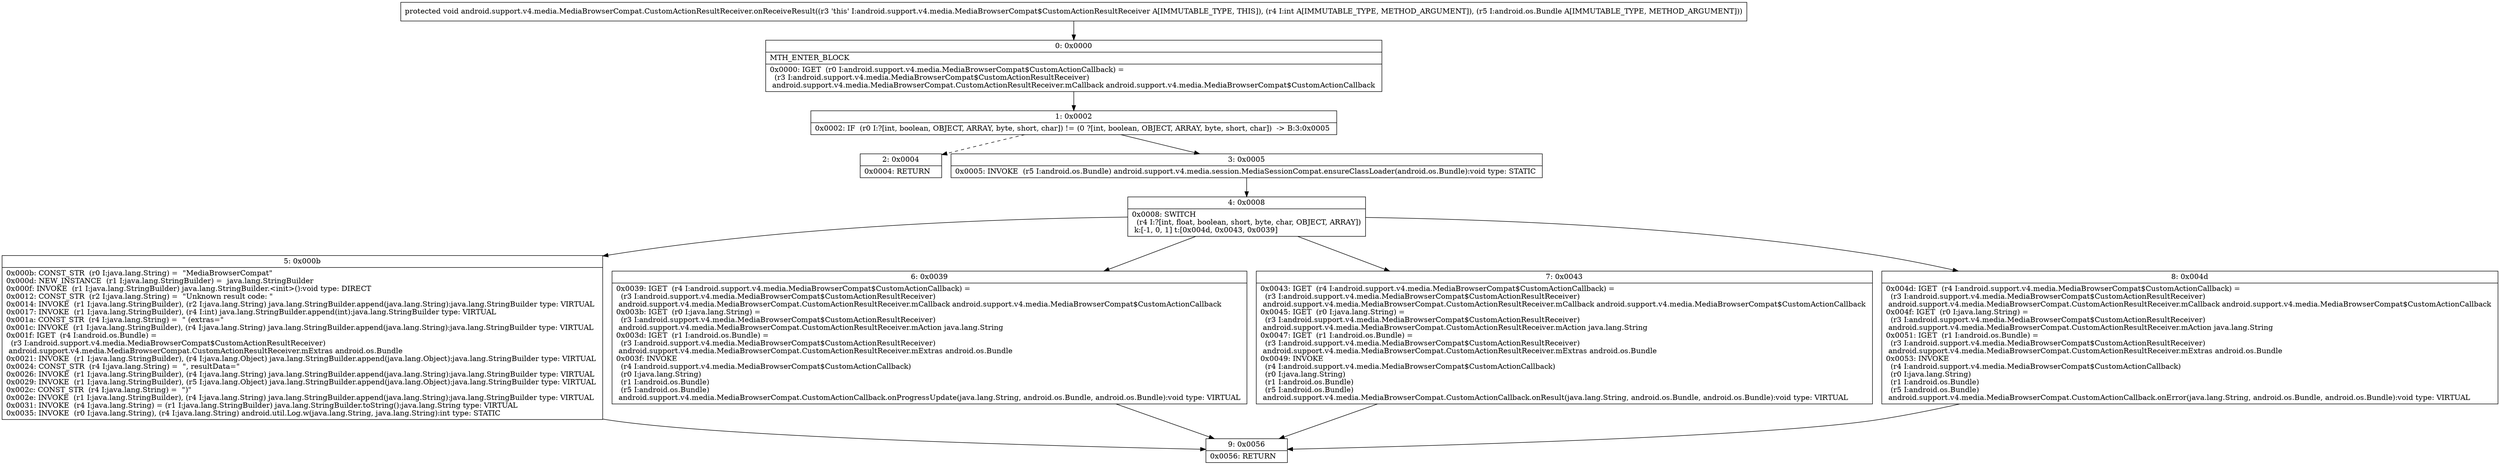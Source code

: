 digraph "CFG forandroid.support.v4.media.MediaBrowserCompat.CustomActionResultReceiver.onReceiveResult(ILandroid\/os\/Bundle;)V" {
Node_0 [shape=record,label="{0\:\ 0x0000|MTH_ENTER_BLOCK\l|0x0000: IGET  (r0 I:android.support.v4.media.MediaBrowserCompat$CustomActionCallback) = \l  (r3 I:android.support.v4.media.MediaBrowserCompat$CustomActionResultReceiver)\l android.support.v4.media.MediaBrowserCompat.CustomActionResultReceiver.mCallback android.support.v4.media.MediaBrowserCompat$CustomActionCallback \l}"];
Node_1 [shape=record,label="{1\:\ 0x0002|0x0002: IF  (r0 I:?[int, boolean, OBJECT, ARRAY, byte, short, char]) != (0 ?[int, boolean, OBJECT, ARRAY, byte, short, char])  \-\> B:3:0x0005 \l}"];
Node_2 [shape=record,label="{2\:\ 0x0004|0x0004: RETURN   \l}"];
Node_3 [shape=record,label="{3\:\ 0x0005|0x0005: INVOKE  (r5 I:android.os.Bundle) android.support.v4.media.session.MediaSessionCompat.ensureClassLoader(android.os.Bundle):void type: STATIC \l}"];
Node_4 [shape=record,label="{4\:\ 0x0008|0x0008: SWITCH  \l  (r4 I:?[int, float, boolean, short, byte, char, OBJECT, ARRAY])\l k:[\-1, 0, 1] t:[0x004d, 0x0043, 0x0039] \l}"];
Node_5 [shape=record,label="{5\:\ 0x000b|0x000b: CONST_STR  (r0 I:java.lang.String) =  \"MediaBrowserCompat\" \l0x000d: NEW_INSTANCE  (r1 I:java.lang.StringBuilder) =  java.lang.StringBuilder \l0x000f: INVOKE  (r1 I:java.lang.StringBuilder) java.lang.StringBuilder.\<init\>():void type: DIRECT \l0x0012: CONST_STR  (r2 I:java.lang.String) =  \"Unknown result code: \" \l0x0014: INVOKE  (r1 I:java.lang.StringBuilder), (r2 I:java.lang.String) java.lang.StringBuilder.append(java.lang.String):java.lang.StringBuilder type: VIRTUAL \l0x0017: INVOKE  (r1 I:java.lang.StringBuilder), (r4 I:int) java.lang.StringBuilder.append(int):java.lang.StringBuilder type: VIRTUAL \l0x001a: CONST_STR  (r4 I:java.lang.String) =  \" (extras=\" \l0x001c: INVOKE  (r1 I:java.lang.StringBuilder), (r4 I:java.lang.String) java.lang.StringBuilder.append(java.lang.String):java.lang.StringBuilder type: VIRTUAL \l0x001f: IGET  (r4 I:android.os.Bundle) = \l  (r3 I:android.support.v4.media.MediaBrowserCompat$CustomActionResultReceiver)\l android.support.v4.media.MediaBrowserCompat.CustomActionResultReceiver.mExtras android.os.Bundle \l0x0021: INVOKE  (r1 I:java.lang.StringBuilder), (r4 I:java.lang.Object) java.lang.StringBuilder.append(java.lang.Object):java.lang.StringBuilder type: VIRTUAL \l0x0024: CONST_STR  (r4 I:java.lang.String) =  \", resultData=\" \l0x0026: INVOKE  (r1 I:java.lang.StringBuilder), (r4 I:java.lang.String) java.lang.StringBuilder.append(java.lang.String):java.lang.StringBuilder type: VIRTUAL \l0x0029: INVOKE  (r1 I:java.lang.StringBuilder), (r5 I:java.lang.Object) java.lang.StringBuilder.append(java.lang.Object):java.lang.StringBuilder type: VIRTUAL \l0x002c: CONST_STR  (r4 I:java.lang.String) =  \")\" \l0x002e: INVOKE  (r1 I:java.lang.StringBuilder), (r4 I:java.lang.String) java.lang.StringBuilder.append(java.lang.String):java.lang.StringBuilder type: VIRTUAL \l0x0031: INVOKE  (r4 I:java.lang.String) = (r1 I:java.lang.StringBuilder) java.lang.StringBuilder.toString():java.lang.String type: VIRTUAL \l0x0035: INVOKE  (r0 I:java.lang.String), (r4 I:java.lang.String) android.util.Log.w(java.lang.String, java.lang.String):int type: STATIC \l}"];
Node_6 [shape=record,label="{6\:\ 0x0039|0x0039: IGET  (r4 I:android.support.v4.media.MediaBrowserCompat$CustomActionCallback) = \l  (r3 I:android.support.v4.media.MediaBrowserCompat$CustomActionResultReceiver)\l android.support.v4.media.MediaBrowserCompat.CustomActionResultReceiver.mCallback android.support.v4.media.MediaBrowserCompat$CustomActionCallback \l0x003b: IGET  (r0 I:java.lang.String) = \l  (r3 I:android.support.v4.media.MediaBrowserCompat$CustomActionResultReceiver)\l android.support.v4.media.MediaBrowserCompat.CustomActionResultReceiver.mAction java.lang.String \l0x003d: IGET  (r1 I:android.os.Bundle) = \l  (r3 I:android.support.v4.media.MediaBrowserCompat$CustomActionResultReceiver)\l android.support.v4.media.MediaBrowserCompat.CustomActionResultReceiver.mExtras android.os.Bundle \l0x003f: INVOKE  \l  (r4 I:android.support.v4.media.MediaBrowserCompat$CustomActionCallback)\l  (r0 I:java.lang.String)\l  (r1 I:android.os.Bundle)\l  (r5 I:android.os.Bundle)\l android.support.v4.media.MediaBrowserCompat.CustomActionCallback.onProgressUpdate(java.lang.String, android.os.Bundle, android.os.Bundle):void type: VIRTUAL \l}"];
Node_7 [shape=record,label="{7\:\ 0x0043|0x0043: IGET  (r4 I:android.support.v4.media.MediaBrowserCompat$CustomActionCallback) = \l  (r3 I:android.support.v4.media.MediaBrowserCompat$CustomActionResultReceiver)\l android.support.v4.media.MediaBrowserCompat.CustomActionResultReceiver.mCallback android.support.v4.media.MediaBrowserCompat$CustomActionCallback \l0x0045: IGET  (r0 I:java.lang.String) = \l  (r3 I:android.support.v4.media.MediaBrowserCompat$CustomActionResultReceiver)\l android.support.v4.media.MediaBrowserCompat.CustomActionResultReceiver.mAction java.lang.String \l0x0047: IGET  (r1 I:android.os.Bundle) = \l  (r3 I:android.support.v4.media.MediaBrowserCompat$CustomActionResultReceiver)\l android.support.v4.media.MediaBrowserCompat.CustomActionResultReceiver.mExtras android.os.Bundle \l0x0049: INVOKE  \l  (r4 I:android.support.v4.media.MediaBrowserCompat$CustomActionCallback)\l  (r0 I:java.lang.String)\l  (r1 I:android.os.Bundle)\l  (r5 I:android.os.Bundle)\l android.support.v4.media.MediaBrowserCompat.CustomActionCallback.onResult(java.lang.String, android.os.Bundle, android.os.Bundle):void type: VIRTUAL \l}"];
Node_8 [shape=record,label="{8\:\ 0x004d|0x004d: IGET  (r4 I:android.support.v4.media.MediaBrowserCompat$CustomActionCallback) = \l  (r3 I:android.support.v4.media.MediaBrowserCompat$CustomActionResultReceiver)\l android.support.v4.media.MediaBrowserCompat.CustomActionResultReceiver.mCallback android.support.v4.media.MediaBrowserCompat$CustomActionCallback \l0x004f: IGET  (r0 I:java.lang.String) = \l  (r3 I:android.support.v4.media.MediaBrowserCompat$CustomActionResultReceiver)\l android.support.v4.media.MediaBrowserCompat.CustomActionResultReceiver.mAction java.lang.String \l0x0051: IGET  (r1 I:android.os.Bundle) = \l  (r3 I:android.support.v4.media.MediaBrowserCompat$CustomActionResultReceiver)\l android.support.v4.media.MediaBrowserCompat.CustomActionResultReceiver.mExtras android.os.Bundle \l0x0053: INVOKE  \l  (r4 I:android.support.v4.media.MediaBrowserCompat$CustomActionCallback)\l  (r0 I:java.lang.String)\l  (r1 I:android.os.Bundle)\l  (r5 I:android.os.Bundle)\l android.support.v4.media.MediaBrowserCompat.CustomActionCallback.onError(java.lang.String, android.os.Bundle, android.os.Bundle):void type: VIRTUAL \l}"];
Node_9 [shape=record,label="{9\:\ 0x0056|0x0056: RETURN   \l}"];
MethodNode[shape=record,label="{protected void android.support.v4.media.MediaBrowserCompat.CustomActionResultReceiver.onReceiveResult((r3 'this' I:android.support.v4.media.MediaBrowserCompat$CustomActionResultReceiver A[IMMUTABLE_TYPE, THIS]), (r4 I:int A[IMMUTABLE_TYPE, METHOD_ARGUMENT]), (r5 I:android.os.Bundle A[IMMUTABLE_TYPE, METHOD_ARGUMENT])) }"];
MethodNode -> Node_0;
Node_0 -> Node_1;
Node_1 -> Node_2[style=dashed];
Node_1 -> Node_3;
Node_3 -> Node_4;
Node_4 -> Node_5;
Node_4 -> Node_6;
Node_4 -> Node_7;
Node_4 -> Node_8;
Node_5 -> Node_9;
Node_6 -> Node_9;
Node_7 -> Node_9;
Node_8 -> Node_9;
}

